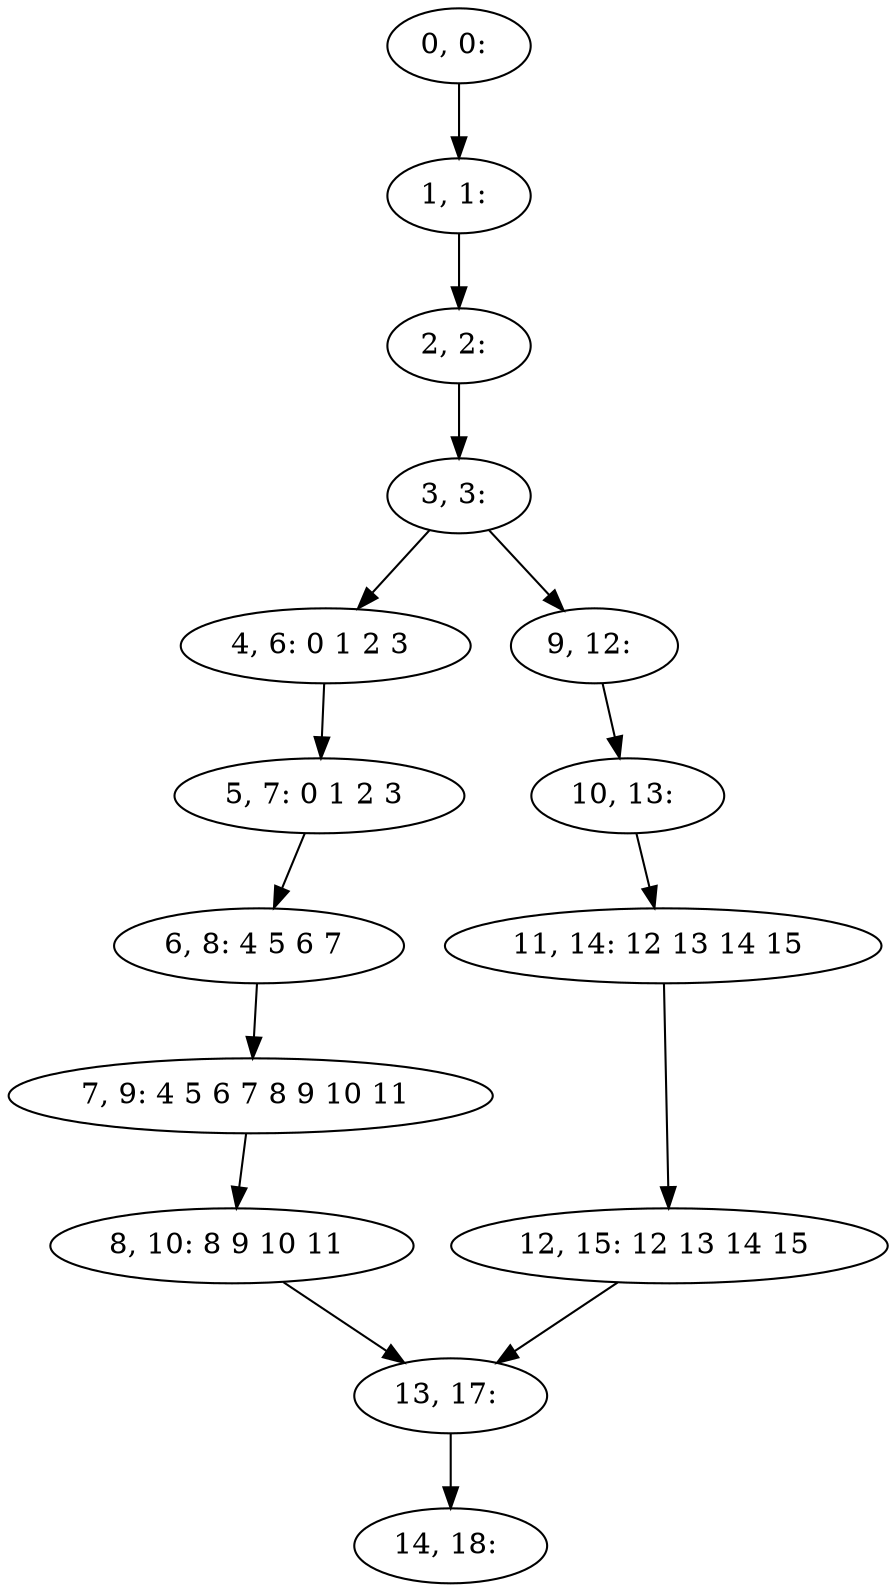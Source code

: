 digraph G {
0[label="0, 0: "];
1[label="1, 1: "];
2[label="2, 2: "];
3[label="3, 3: "];
4[label="4, 6: 0 1 2 3 "];
5[label="5, 7: 0 1 2 3 "];
6[label="6, 8: 4 5 6 7 "];
7[label="7, 9: 4 5 6 7 8 9 10 11 "];
8[label="8, 10: 8 9 10 11 "];
9[label="9, 12: "];
10[label="10, 13: "];
11[label="11, 14: 12 13 14 15 "];
12[label="12, 15: 12 13 14 15 "];
13[label="13, 17: "];
14[label="14, 18: "];
0->1 ;
1->2 ;
2->3 ;
3->4 ;
3->9 ;
4->5 ;
5->6 ;
6->7 ;
7->8 ;
8->13 ;
9->10 ;
10->11 ;
11->12 ;
12->13 ;
13->14 ;
}
